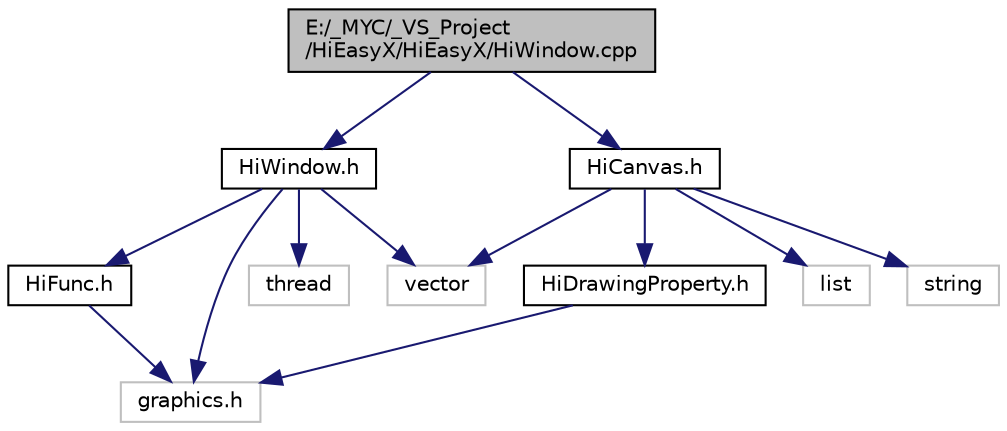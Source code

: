 digraph "E:/_MYC/_VS_Project/HiEasyX/HiEasyX/HiWindow.cpp"
{
 // LATEX_PDF_SIZE
  edge [fontname="Helvetica",fontsize="10",labelfontname="Helvetica",labelfontsize="10"];
  node [fontname="Helvetica",fontsize="10",shape=record];
  Node1 [label="E:/_MYC/_VS_Project\l/HiEasyX/HiEasyX/HiWindow.cpp",height=0.2,width=0.4,color="black", fillcolor="grey75", style="filled", fontcolor="black",tooltip=" "];
  Node1 -> Node2 [color="midnightblue",fontsize="10",style="solid"];
  Node2 [label="HiWindow.h",height=0.2,width=0.4,color="black", fillcolor="white", style="filled",URL="$_hi_window_8h.html",tooltip=" "];
  Node2 -> Node3 [color="midnightblue",fontsize="10",style="solid"];
  Node3 [label="HiFunc.h",height=0.2,width=0.4,color="black", fillcolor="white", style="filled",URL="$_hi_func_8h.html",tooltip=" "];
  Node3 -> Node4 [color="midnightblue",fontsize="10",style="solid"];
  Node4 [label="graphics.h",height=0.2,width=0.4,color="grey75", fillcolor="white", style="filled",tooltip=" "];
  Node2 -> Node4 [color="midnightblue",fontsize="10",style="solid"];
  Node2 -> Node5 [color="midnightblue",fontsize="10",style="solid"];
  Node5 [label="vector",height=0.2,width=0.4,color="grey75", fillcolor="white", style="filled",tooltip=" "];
  Node2 -> Node6 [color="midnightblue",fontsize="10",style="solid"];
  Node6 [label="thread",height=0.2,width=0.4,color="grey75", fillcolor="white", style="filled",tooltip=" "];
  Node1 -> Node7 [color="midnightblue",fontsize="10",style="solid"];
  Node7 [label="HiCanvas.h",height=0.2,width=0.4,color="black", fillcolor="white", style="filled",URL="$_hi_canvas_8h.html",tooltip=" "];
  Node7 -> Node8 [color="midnightblue",fontsize="10",style="solid"];
  Node8 [label="HiDrawingProperty.h",height=0.2,width=0.4,color="black", fillcolor="white", style="filled",URL="$_hi_drawing_property_8h.html",tooltip=" "];
  Node8 -> Node4 [color="midnightblue",fontsize="10",style="solid"];
  Node7 -> Node5 [color="midnightblue",fontsize="10",style="solid"];
  Node7 -> Node9 [color="midnightblue",fontsize="10",style="solid"];
  Node9 [label="list",height=0.2,width=0.4,color="grey75", fillcolor="white", style="filled",tooltip=" "];
  Node7 -> Node10 [color="midnightblue",fontsize="10",style="solid"];
  Node10 [label="string",height=0.2,width=0.4,color="grey75", fillcolor="white", style="filled",tooltip=" "];
}
